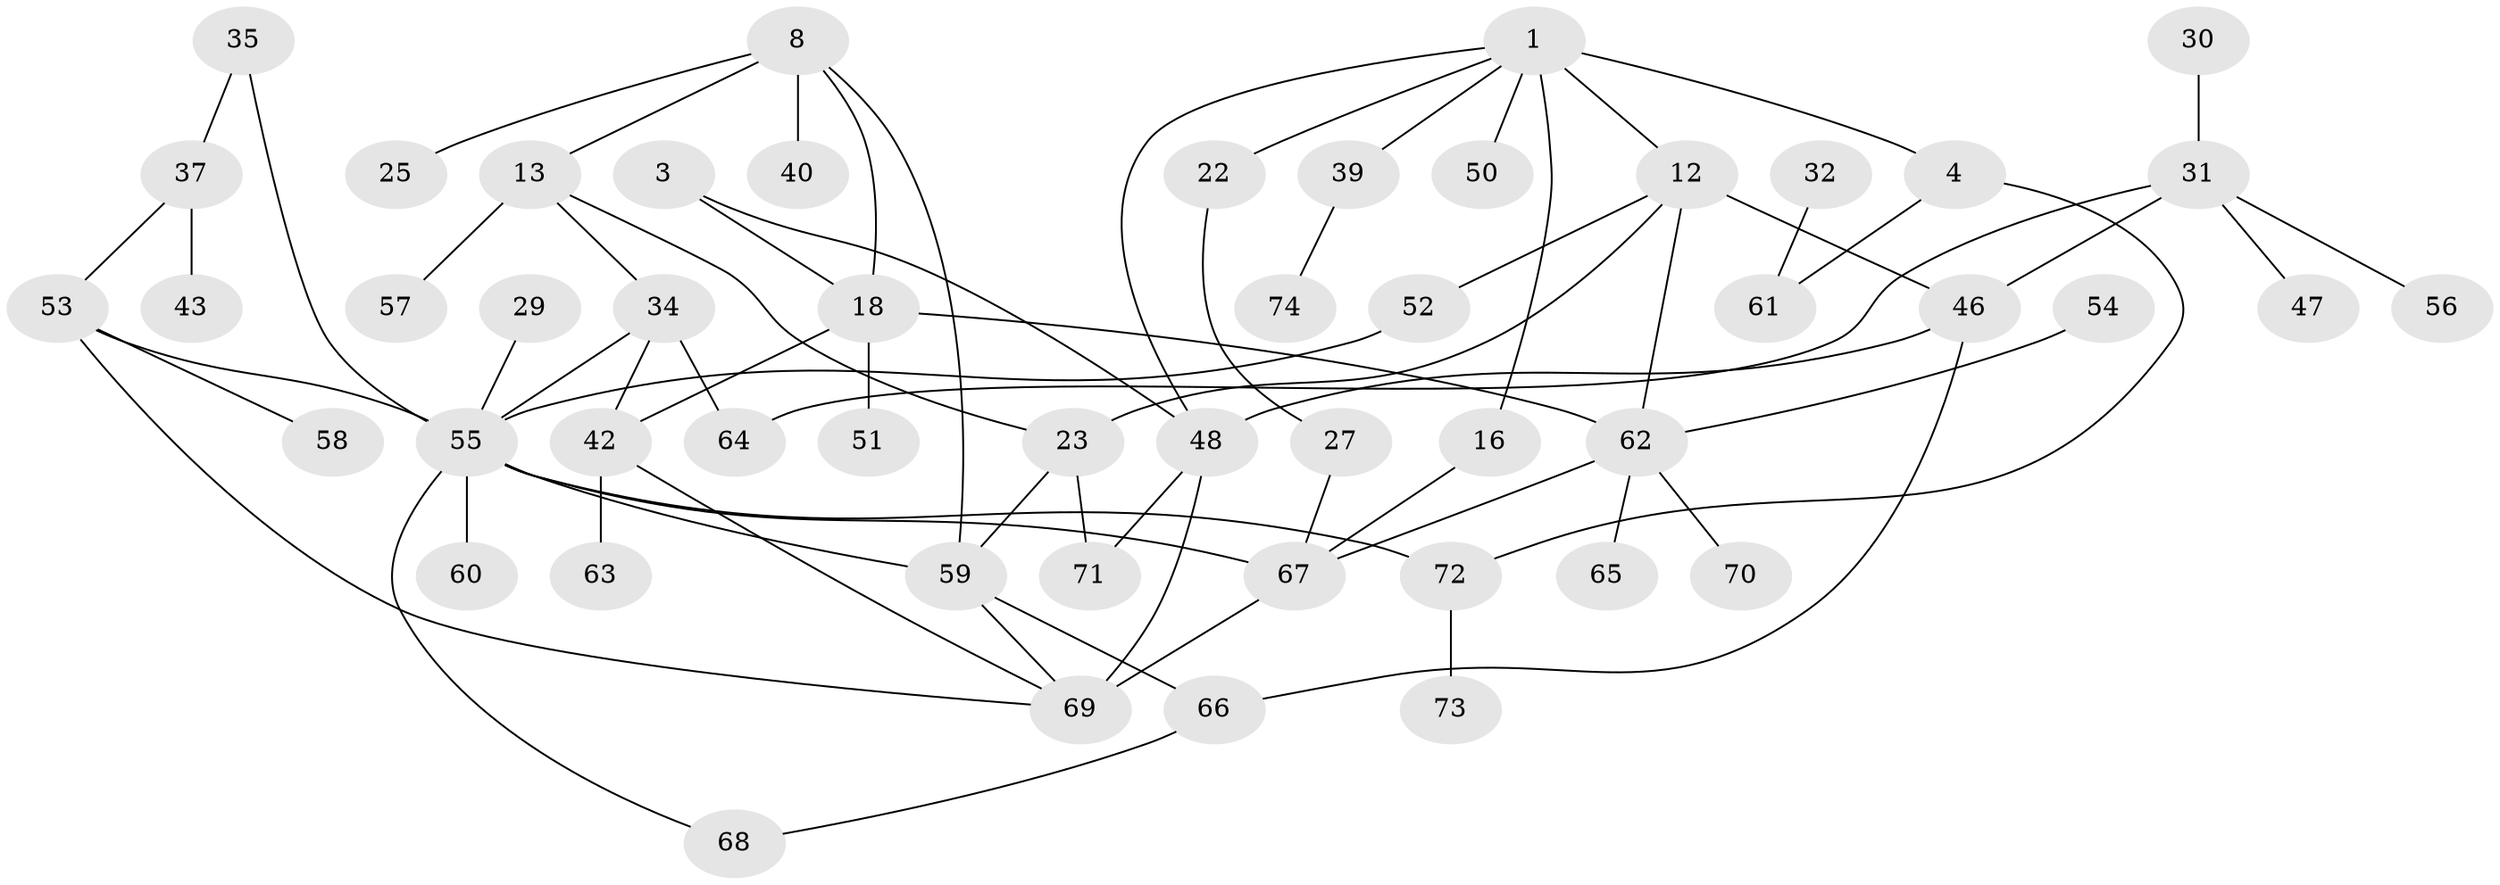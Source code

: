 // original degree distribution, {8: 0.013513513513513514, 6: 0.06756756756756757, 2: 0.24324324324324326, 4: 0.10810810810810811, 5: 0.06756756756756757, 3: 0.20270270270270271, 1: 0.28378378378378377, 7: 0.013513513513513514}
// Generated by graph-tools (version 1.1) at 2025/44/03/04/25 21:44:24]
// undirected, 51 vertices, 70 edges
graph export_dot {
graph [start="1"]
  node [color=gray90,style=filled];
  1;
  3;
  4;
  8;
  12 [super="+9"];
  13;
  16;
  18 [super="+6"];
  22;
  23;
  25;
  27;
  29;
  30;
  31 [super="+24"];
  32;
  34 [super="+33"];
  35;
  37;
  39;
  40;
  42 [super="+38+41"];
  43;
  46 [super="+10+15"];
  47;
  48 [super="+2"];
  50;
  51;
  52 [super="+44"];
  53;
  54;
  55 [super="+36+45"];
  56;
  57;
  58;
  59 [super="+21"];
  60;
  61 [super="+7"];
  62 [super="+20+28+49"];
  63;
  64;
  65;
  66;
  67 [super="+14"];
  68;
  69 [super="+5"];
  70;
  71;
  72 [super="+11"];
  73;
  74;
  1 -- 4;
  1 -- 16;
  1 -- 22;
  1 -- 39;
  1 -- 50;
  1 -- 12 [weight=2];
  1 -- 48;
  3 -- 48;
  3 -- 18;
  4 -- 61 [weight=2];
  4 -- 72;
  8 -- 13;
  8 -- 25;
  8 -- 40;
  8 -- 18;
  8 -- 59;
  12 -- 52 [weight=2];
  12 -- 23;
  12 -- 46;
  12 -- 62;
  13 -- 57;
  13 -- 23;
  13 -- 34;
  16 -- 67;
  18 -- 51;
  18 -- 42;
  18 -- 62;
  22 -- 27;
  23 -- 71;
  23 -- 59;
  27 -- 67;
  29 -- 55;
  30 -- 31;
  31 -- 64;
  31 -- 56;
  31 -- 46;
  31 -- 47;
  32 -- 61;
  34 -- 55 [weight=2];
  34 -- 64;
  34 -- 42;
  35 -- 37;
  35 -- 55;
  37 -- 43;
  37 -- 53;
  39 -- 74;
  42 -- 69;
  42 -- 63;
  46 -- 66;
  46 -- 48;
  48 -- 69 [weight=2];
  48 -- 71;
  52 -- 55;
  53 -- 58;
  53 -- 55;
  53 -- 69;
  54 -- 62;
  55 -- 67 [weight=4];
  55 -- 72;
  55 -- 68;
  55 -- 60;
  55 -- 59;
  59 -- 66;
  59 -- 69;
  62 -- 67;
  62 -- 65;
  62 -- 70;
  66 -- 68;
  67 -- 69 [weight=2];
  72 -- 73;
}

